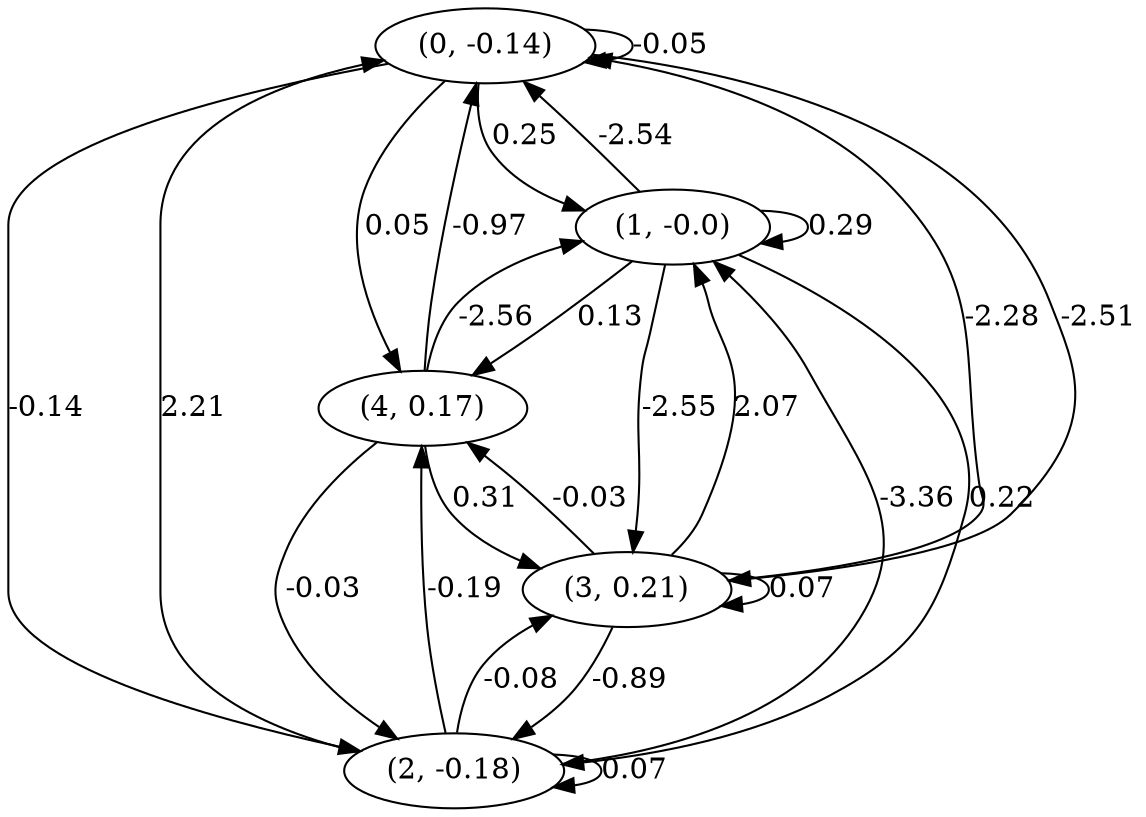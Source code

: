 digraph {
    0 [ label = "(0, -0.14)" ]
    1 [ label = "(1, -0.0)" ]
    2 [ label = "(2, -0.18)" ]
    3 [ label = "(3, 0.21)" ]
    4 [ label = "(4, 0.17)" ]
    0 -> 0 [ label = "-0.05" ]
    1 -> 1 [ label = "0.29" ]
    2 -> 2 [ label = "0.07" ]
    3 -> 3 [ label = "0.07" ]
    1 -> 0 [ label = "-2.54" ]
    2 -> 0 [ label = "2.21" ]
    3 -> 0 [ label = "-2.28" ]
    4 -> 0 [ label = "-0.97" ]
    0 -> 1 [ label = "0.25" ]
    2 -> 1 [ label = "-3.36" ]
    3 -> 1 [ label = "2.07" ]
    4 -> 1 [ label = "-2.56" ]
    0 -> 2 [ label = "-0.14" ]
    1 -> 2 [ label = "0.22" ]
    3 -> 2 [ label = "-0.89" ]
    4 -> 2 [ label = "-0.03" ]
    0 -> 3 [ label = "-2.51" ]
    1 -> 3 [ label = "-2.55" ]
    2 -> 3 [ label = "-0.08" ]
    4 -> 3 [ label = "0.31" ]
    0 -> 4 [ label = "0.05" ]
    1 -> 4 [ label = "0.13" ]
    2 -> 4 [ label = "-0.19" ]
    3 -> 4 [ label = "-0.03" ]
}

